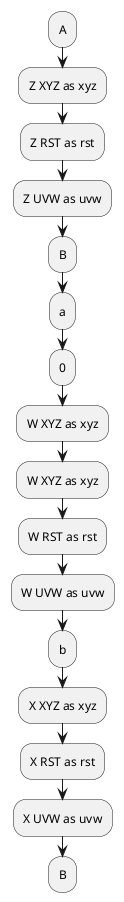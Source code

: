 {
  "sha1": "6xbvkj7o10bc2gwjwqdh6yb3fvr651y",
  "insertion": {
    "when": "2024-05-30T20:48:21.070Z",
    "url": "http://wiki.plantuml.net/site/preprocessing-json",
    "user": "plantuml@gmail.com"
  }
}
@startuml
!$partlen=2
!$data={"participants" :[
{"name": "XYZ" ,"as": "xyz"},
{"name": "RST" ,"as": "rst"},
{"name": "UVW" ,"as": "uvw"}
]
}
!$i=0
:A;
!while $i<=$partlen
:Z $data.participants[$i].name as $data.participants[$i].as;
!$i = $i + 1
!endwhile
:B;
!$j=0
:a;
:$j;
:W $data.participants[$j].name as $data.participants[$j].as;
:W $data.participants[0].name as $data.participants[0].as;
:W $data.participants[1].name as $data.participants[1].as;
:W $data.participants[2].name as $data.participants[2].as;
:b;
!foreach $tmp in $data.participants
:X $tmp.name as $tmp.as;
!endfor
:B;
@enduml
